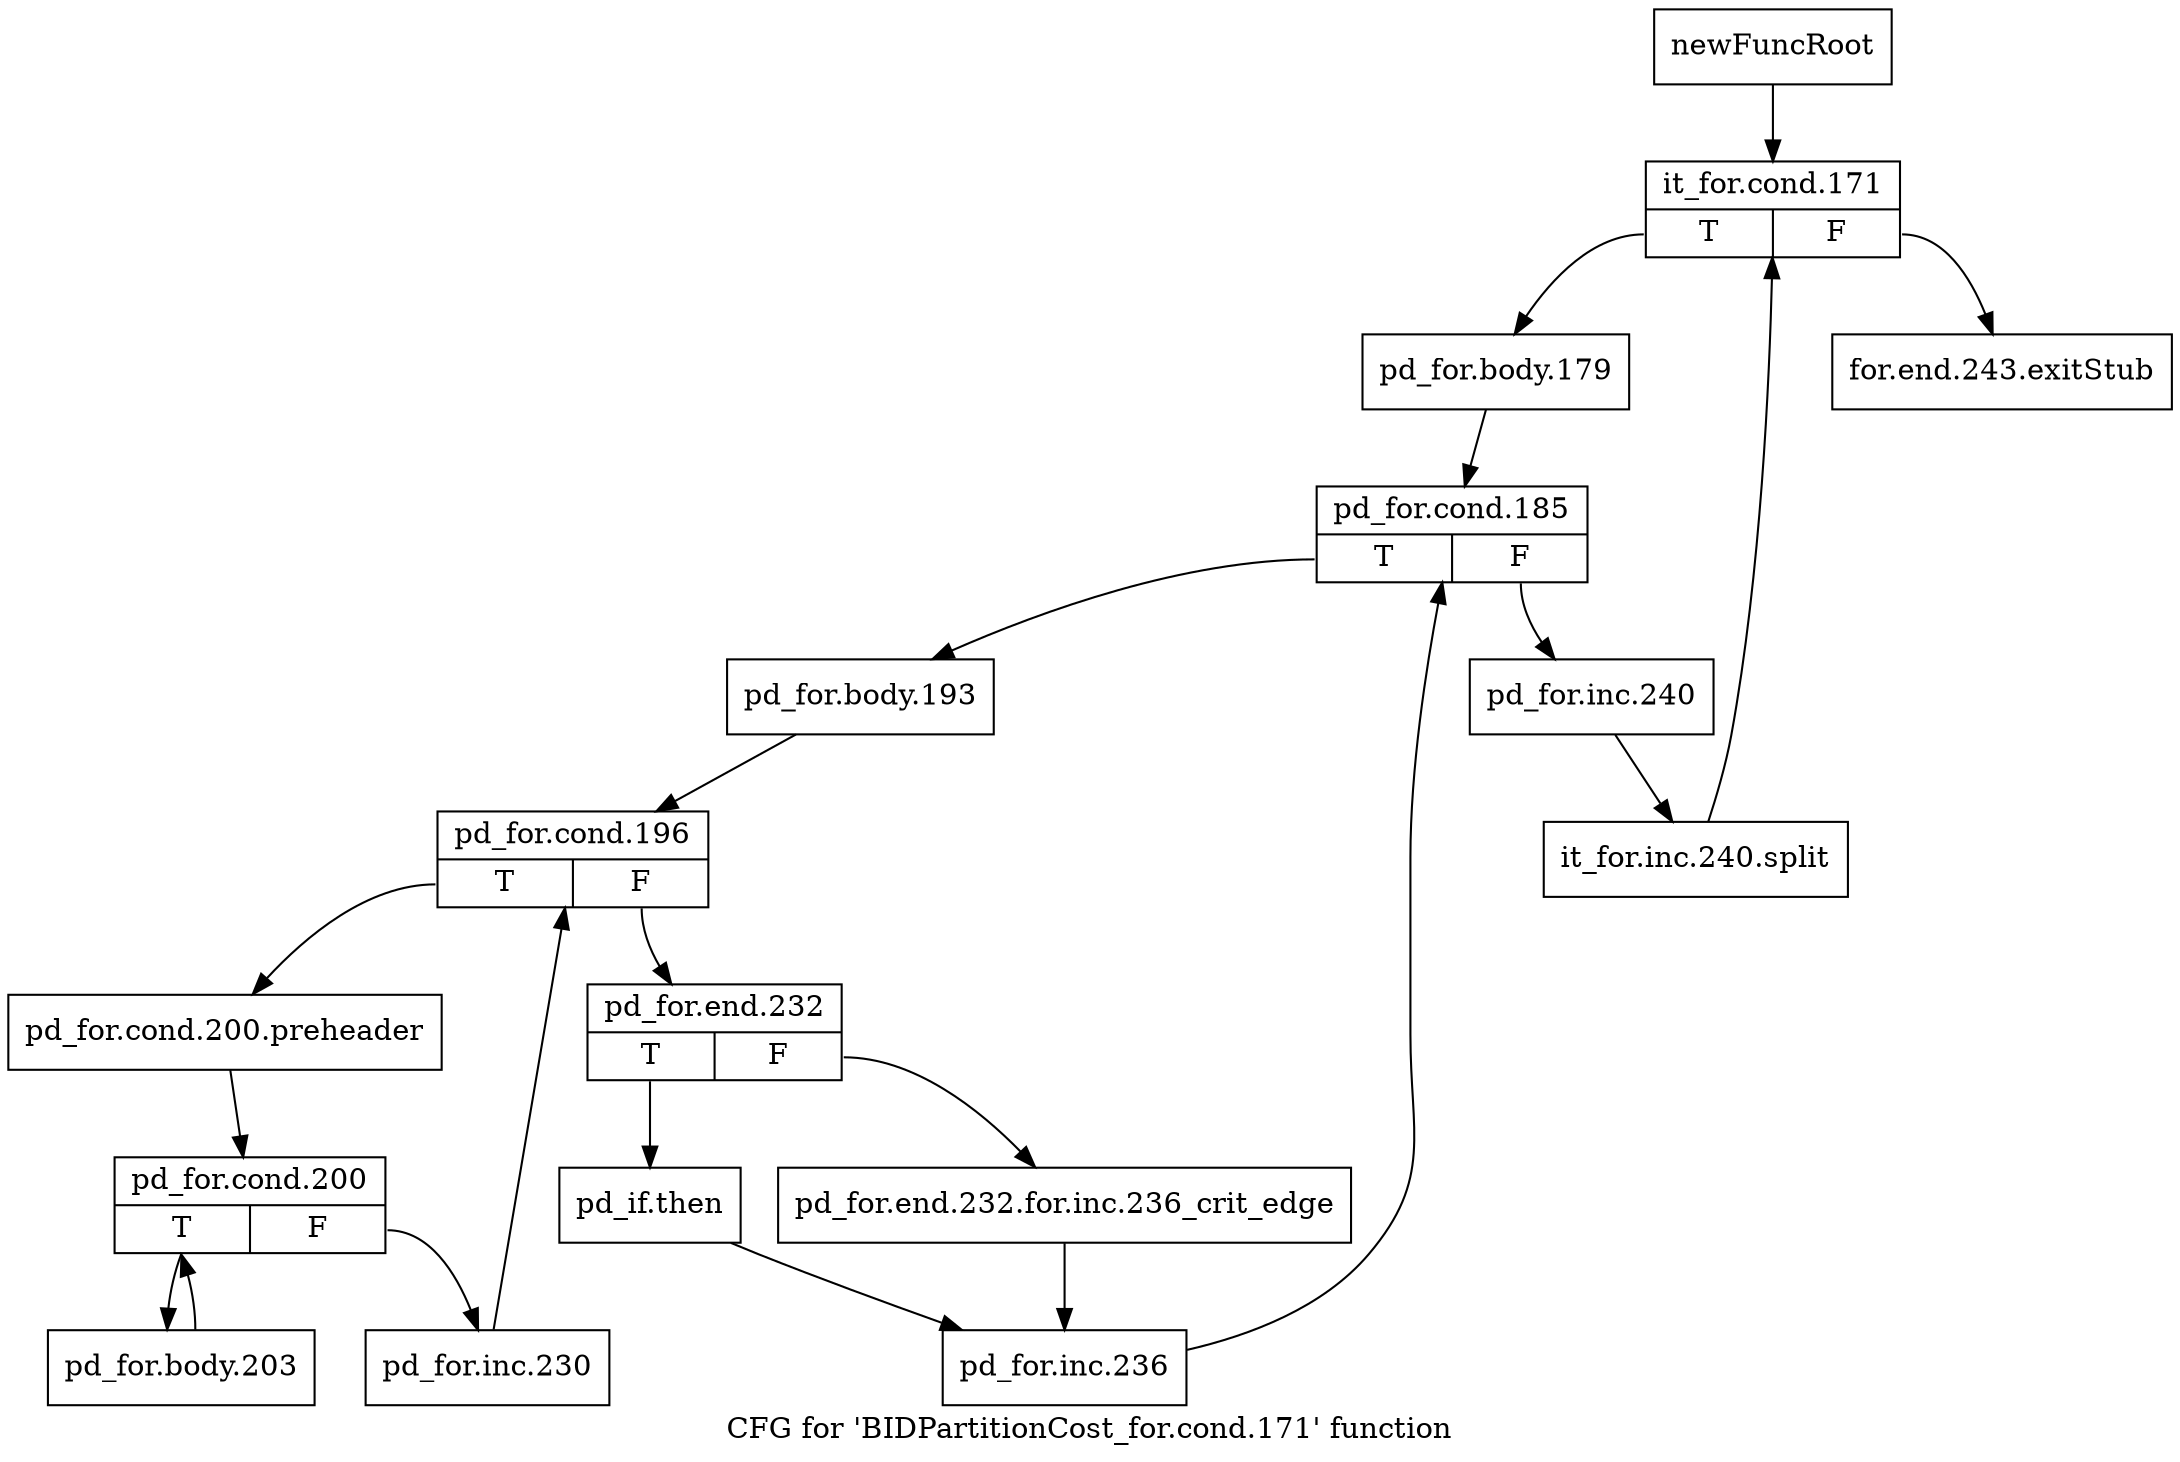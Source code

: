 digraph "CFG for 'BIDPartitionCost_for.cond.171' function" {
	label="CFG for 'BIDPartitionCost_for.cond.171' function";

	Node0x2a00190 [shape=record,label="{newFuncRoot}"];
	Node0x2a00190 -> Node0x2a00230;
	Node0x2a001e0 [shape=record,label="{for.end.243.exitStub}"];
	Node0x2a00230 [shape=record,label="{it_for.cond.171|{<s0>T|<s1>F}}"];
	Node0x2a00230:s0 -> Node0x2a00280;
	Node0x2a00230:s1 -> Node0x2a001e0;
	Node0x2a00280 [shape=record,label="{pd_for.body.179}"];
	Node0x2a00280 -> Node0x2a002d0;
	Node0x2a002d0 [shape=record,label="{pd_for.cond.185|{<s0>T|<s1>F}}"];
	Node0x2a002d0:s0 -> Node0x2a00370;
	Node0x2a002d0:s1 -> Node0x2a00320;
	Node0x2a00320 [shape=record,label="{pd_for.inc.240}"];
	Node0x2a00320 -> Node0x39087c0;
	Node0x39087c0 [shape=record,label="{it_for.inc.240.split}"];
	Node0x39087c0 -> Node0x2a00230;
	Node0x2a00370 [shape=record,label="{pd_for.body.193}"];
	Node0x2a00370 -> Node0x2a003c0;
	Node0x2a003c0 [shape=record,label="{pd_for.cond.196|{<s0>T|<s1>F}}"];
	Node0x2a003c0:s0 -> Node0x2a00550;
	Node0x2a003c0:s1 -> Node0x2a00410;
	Node0x2a00410 [shape=record,label="{pd_for.end.232|{<s0>T|<s1>F}}"];
	Node0x2a00410:s0 -> Node0x2a004b0;
	Node0x2a00410:s1 -> Node0x2a00460;
	Node0x2a00460 [shape=record,label="{pd_for.end.232.for.inc.236_crit_edge}"];
	Node0x2a00460 -> Node0x2a00500;
	Node0x2a004b0 [shape=record,label="{pd_if.then}"];
	Node0x2a004b0 -> Node0x2a00500;
	Node0x2a00500 [shape=record,label="{pd_for.inc.236}"];
	Node0x2a00500 -> Node0x2a002d0;
	Node0x2a00550 [shape=record,label="{pd_for.cond.200.preheader}"];
	Node0x2a00550 -> Node0x2a005a0;
	Node0x2a005a0 [shape=record,label="{pd_for.cond.200|{<s0>T|<s1>F}}"];
	Node0x2a005a0:s0 -> Node0x2a00640;
	Node0x2a005a0:s1 -> Node0x2a005f0;
	Node0x2a005f0 [shape=record,label="{pd_for.inc.230}"];
	Node0x2a005f0 -> Node0x2a003c0;
	Node0x2a00640 [shape=record,label="{pd_for.body.203}"];
	Node0x2a00640 -> Node0x2a005a0;
}
